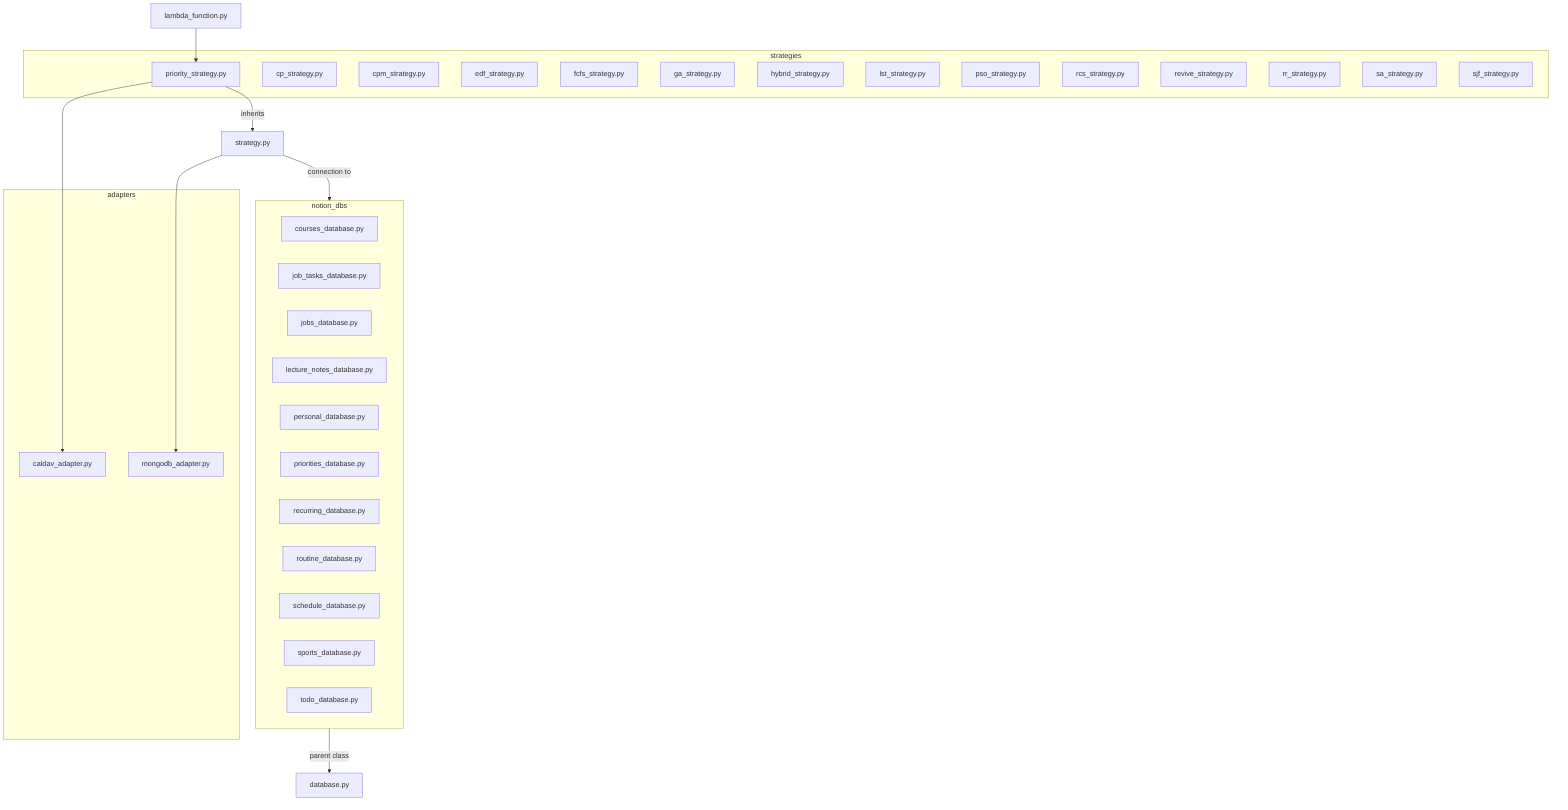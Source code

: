 graph TD
    lambda_function[lambda_function.py] --> priority_strategy[priority_strategy.py]
    priority_strategy -->|inherits| strategy[strategy.py]
    strategy -->|connection to| notion_dbs[notion_dbs]
    notion_dbs -->|parent class| database[database.py]
    
    subgraph adapters
        caldav_adapter[caldav_adapter.py]
        mongodb_adapter[mongodb_adapter.py]
    end
    
    subgraph notion_dbs
        courses_database[courses_database.py]
        job_tasks_database[job_tasks_database.py]
        jobs_database[jobs_database.py]
        lecture_notes_database[lecture_notes_database.py]
        personal_database[personal_database.py]
        priorities_database[priorities_database.py]
        recurring_database[recurring_database.py]
        routine_database[routine_database.py]
        schedule_database[schedule_database.py]
        sports_database[sports_database.py]
        todo_database[todo_database.py]
    end
    
    subgraph strategies
        priority_strategy
        cp_strategy[cp_strategy.py]
        cpm_strategy[cpm_strategy.py]
        edf_strategy[edf_strategy.py]
        fcfs_strategy[fcfs_strategy.py]
        ga_strategy[ga_strategy.py]
        hybrid_strategy[hybrid_strategy.py]
        lst_strategy[lst_strategy.py]
        pso_strategy[pso_strategy.py]
        rcs_strategy[rcs_strategy.py]
        revive_strategy[revive_strategy.py]
        rr_strategy[rr_strategy.py]
        sa_strategy[sa_strategy.py]
        sjf_strategy[sjf_strategy.py]
    end
    
    priority_strategy --> caldav_adapter
    strategy --> mongodb_adapter
    
    class adapters singleton;